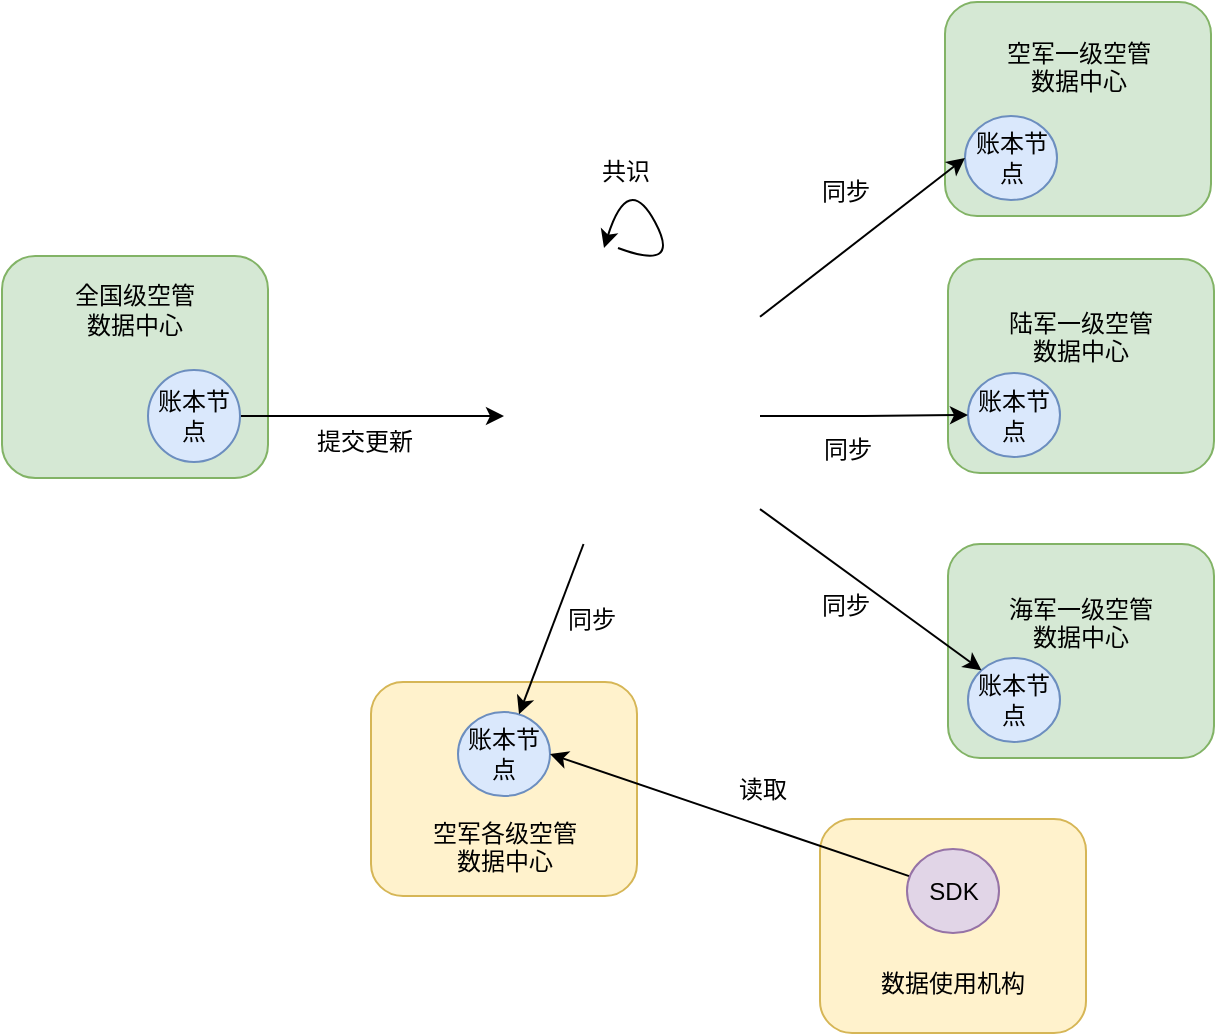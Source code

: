 <mxfile pages="1" version="11.2.5" type="github"><diagram id="gI1JIoqykU6gWUqwk4sH" name="第 1 页"><mxGraphModel dx="1422" dy="927" grid="0" gridSize="10" guides="1" tooltips="1" connect="1" arrows="1" fold="1" page="1" pageScale="1" pageWidth="1850" pageHeight="2100" math="0" shadow="0"><root><mxCell id="0"/><mxCell id="1" parent="0"/><mxCell id="FSgFNuVazzm3oU3NB3HM-2" value="全国级空管&lt;br&gt;数据中心&lt;br&gt;&lt;br&gt;&lt;br&gt;&lt;br&gt;&lt;br&gt;" style="rounded=1;whiteSpace=wrap;html=1;fillColor=#d5e8d4;strokeColor=#82b366;" parent="1" vertex="1"><mxGeometry x="157" y="207" width="133" height="111" as="geometry"/></mxCell><mxCell id="qNAkfZUQUhschtaHblyE-2" value="" style="edgeStyle=orthogonalEdgeStyle;rounded=0;orthogonalLoop=1;jettySize=auto;html=1;" edge="1" parent="1" source="FSgFNuVazzm3oU3NB3HM-1" target="qNAkfZUQUhschtaHblyE-3"><mxGeometry relative="1" as="geometry"><mxPoint x="361" y="287" as="targetPoint"/></mxGeometry></mxCell><mxCell id="qNAkfZUQUhschtaHblyE-4" value="提交更新" style="text;html=1;resizable=0;points=[];align=center;verticalAlign=middle;labelBackgroundColor=#ffffff;" vertex="1" connectable="0" parent="qNAkfZUQUhschtaHblyE-2"><mxGeometry x="-0.288" relative="1" as="geometry"><mxPoint x="15" y="13" as="offset"/></mxGeometry></mxCell><mxCell id="FSgFNuVazzm3oU3NB3HM-1" value="账本节点" style="ellipse;whiteSpace=wrap;html=1;aspect=fixed;fillColor=#dae8fc;strokeColor=#6c8ebf;" parent="1" vertex="1"><mxGeometry x="230" y="264" width="46" height="46" as="geometry"/></mxCell><mxCell id="qNAkfZUQUhschtaHblyE-3" value="" style="shape=image;html=1;verticalAlign=top;verticalLabelPosition=bottom;labelBackgroundColor=#ffffff;imageAspect=0;aspect=fixed;image=https://cdn0.iconfinder.com/data/icons/blockchain-classic/256/Storj-128.png" vertex="1" parent="1"><mxGeometry x="408" y="223" width="128" height="128" as="geometry"/></mxCell><mxCell id="qNAkfZUQUhschtaHblyE-5" value="陆军一级空管&lt;br&gt;数据中心&lt;br&gt;&lt;br&gt;&lt;br&gt;" style="rounded=1;whiteSpace=wrap;html=1;fillColor=#d5e8d4;strokeColor=#82b366;" vertex="1" parent="1"><mxGeometry x="630" y="208.5" width="133" height="107" as="geometry"/></mxCell><mxCell id="qNAkfZUQUhschtaHblyE-6" value="账本节点" style="ellipse;whiteSpace=wrap;html=1;aspect=fixed;fillColor=#dae8fc;strokeColor=#6c8ebf;" vertex="1" parent="1"><mxGeometry x="640" y="265.5" width="46" height="42" as="geometry"/></mxCell><mxCell id="qNAkfZUQUhschtaHblyE-8" value="同步" style="text;html=1;resizable=0;points=[];autosize=1;align=left;verticalAlign=top;spacingTop=-4;" vertex="1" parent="1"><mxGeometry x="566" y="293.5" width="34" height="14" as="geometry"/></mxCell><mxCell id="qNAkfZUQUhschtaHblyE-9" style="edgeStyle=orthogonalEdgeStyle;rounded=0;orthogonalLoop=1;jettySize=auto;html=1;entryX=0;entryY=0.5;entryDx=0;entryDy=0;" edge="1" parent="1" source="qNAkfZUQUhschtaHblyE-3" target="qNAkfZUQUhschtaHblyE-6"><mxGeometry relative="1" as="geometry"/></mxCell><mxCell id="qNAkfZUQUhschtaHblyE-10" value="" style="curved=1;endArrow=classic;html=1;" edge="1" parent="1"><mxGeometry width="50" height="50" relative="1" as="geometry"><mxPoint x="465" y="203" as="sourcePoint"/><mxPoint x="458" y="203" as="targetPoint"/><Array as="points"><mxPoint x="497" y="215"/><mxPoint x="470" y="165"/></Array></mxGeometry></mxCell><mxCell id="qNAkfZUQUhschtaHblyE-12" value="共识" style="text;html=1;resizable=0;points=[];autosize=1;align=left;verticalAlign=top;spacingTop=-4;" vertex="1" parent="1"><mxGeometry x="455" y="155" width="34" height="14" as="geometry"/></mxCell><mxCell id="qNAkfZUQUhschtaHblyE-13" value="海军一级空管&lt;br&gt;数据中心&lt;br&gt;&lt;br&gt;&lt;br&gt;" style="rounded=1;whiteSpace=wrap;html=1;fillColor=#d5e8d4;strokeColor=#82b366;" vertex="1" parent="1"><mxGeometry x="630" y="351" width="133" height="107" as="geometry"/></mxCell><mxCell id="qNAkfZUQUhschtaHblyE-14" value="账本节点" style="ellipse;whiteSpace=wrap;html=1;aspect=fixed;fillColor=#dae8fc;strokeColor=#6c8ebf;" vertex="1" parent="1"><mxGeometry x="640" y="408" width="46" height="42" as="geometry"/></mxCell><mxCell id="qNAkfZUQUhschtaHblyE-15" value="同步" style="text;html=1;resizable=0;points=[];autosize=1;align=left;verticalAlign=top;spacingTop=-4;" vertex="1" parent="1"><mxGeometry x="564.5" y="371.5" width="34" height="14" as="geometry"/></mxCell><mxCell id="qNAkfZUQUhschtaHblyE-16" value="空军一级空管&lt;br&gt;数据中心&lt;br&gt;&lt;br&gt;&lt;br&gt;&lt;br&gt;" style="rounded=1;whiteSpace=wrap;html=1;fillColor=#d5e8d4;strokeColor=#82b366;" vertex="1" parent="1"><mxGeometry x="628.5" y="80" width="133" height="107" as="geometry"/></mxCell><mxCell id="qNAkfZUQUhschtaHblyE-17" value="账本节点" style="ellipse;whiteSpace=wrap;html=1;aspect=fixed;fillColor=#dae8fc;strokeColor=#6c8ebf;" vertex="1" parent="1"><mxGeometry x="638.5" y="137" width="46" height="42" as="geometry"/></mxCell><mxCell id="qNAkfZUQUhschtaHblyE-18" value="同步" style="text;html=1;resizable=0;points=[];autosize=1;align=left;verticalAlign=top;spacingTop=-4;" vertex="1" parent="1"><mxGeometry x="564.5" y="165" width="34" height="14" as="geometry"/></mxCell><mxCell id="qNAkfZUQUhschtaHblyE-19" style="edgeStyle=none;rounded=0;orthogonalLoop=1;jettySize=auto;html=1;entryX=0;entryY=0.5;entryDx=0;entryDy=0;" edge="1" parent="1" source="qNAkfZUQUhschtaHblyE-3" target="qNAkfZUQUhschtaHblyE-17"><mxGeometry relative="1" as="geometry"/></mxCell><mxCell id="qNAkfZUQUhschtaHblyE-20" style="edgeStyle=none;rounded=0;orthogonalLoop=1;jettySize=auto;html=1;entryX=0;entryY=0;entryDx=0;entryDy=0;" edge="1" parent="1" source="qNAkfZUQUhschtaHblyE-3" target="qNAkfZUQUhschtaHblyE-14"><mxGeometry relative="1" as="geometry"/></mxCell><mxCell id="qNAkfZUQUhschtaHblyE-21" value="&lt;br&gt;&lt;br&gt;&lt;br&gt;&lt;br&gt;空军各级空管&lt;br&gt;数据中心" style="rounded=1;whiteSpace=wrap;html=1;fillColor=#fff2cc;strokeColor=#d6b656;" vertex="1" parent="1"><mxGeometry x="341.5" y="420" width="133" height="107" as="geometry"/></mxCell><mxCell id="qNAkfZUQUhschtaHblyE-22" value="账本节点" style="ellipse;whiteSpace=wrap;html=1;aspect=fixed;fillColor=#dae8fc;strokeColor=#6c8ebf;" vertex="1" parent="1"><mxGeometry x="385" y="435" width="46" height="42" as="geometry"/></mxCell><mxCell id="qNAkfZUQUhschtaHblyE-23" style="edgeStyle=none;rounded=0;orthogonalLoop=1;jettySize=auto;html=1;" edge="1" parent="1" source="qNAkfZUQUhschtaHblyE-3" target="qNAkfZUQUhschtaHblyE-22"><mxGeometry relative="1" as="geometry"/></mxCell><mxCell id="qNAkfZUQUhschtaHblyE-25" value="同步" style="text;html=1;resizable=0;points=[];autosize=1;align=left;verticalAlign=top;spacingTop=-4;" vertex="1" parent="1"><mxGeometry x="438" y="378.5" width="34" height="14" as="geometry"/></mxCell><mxCell id="qNAkfZUQUhschtaHblyE-26" value="&lt;br&gt;&lt;br&gt;&lt;br&gt;&lt;br&gt;数据使用机构" style="rounded=1;whiteSpace=wrap;html=1;fillColor=#fff2cc;strokeColor=#d6b656;" vertex="1" parent="1"><mxGeometry x="566" y="488.5" width="133" height="107" as="geometry"/></mxCell><mxCell id="qNAkfZUQUhschtaHblyE-28" style="edgeStyle=none;rounded=0;orthogonalLoop=1;jettySize=auto;html=1;entryX=1;entryY=0.5;entryDx=0;entryDy=0;" edge="1" parent="1" source="qNAkfZUQUhschtaHblyE-27" target="qNAkfZUQUhschtaHblyE-22"><mxGeometry relative="1" as="geometry"/></mxCell><mxCell id="qNAkfZUQUhschtaHblyE-29" value="读取" style="text;html=1;resizable=0;points=[];align=center;verticalAlign=middle;labelBackgroundColor=#ffffff;" vertex="1" connectable="0" parent="qNAkfZUQUhschtaHblyE-28"><mxGeometry x="-0.131" y="-1" relative="1" as="geometry"><mxPoint x="3.5" y="-16" as="offset"/></mxGeometry></mxCell><mxCell id="qNAkfZUQUhschtaHblyE-27" value="SDK" style="ellipse;whiteSpace=wrap;html=1;aspect=fixed;fillColor=#e1d5e7;strokeColor=#9673a6;" vertex="1" parent="1"><mxGeometry x="609.5" y="503.5" width="46" height="42" as="geometry"/></mxCell></root></mxGraphModel></diagram></mxfile>